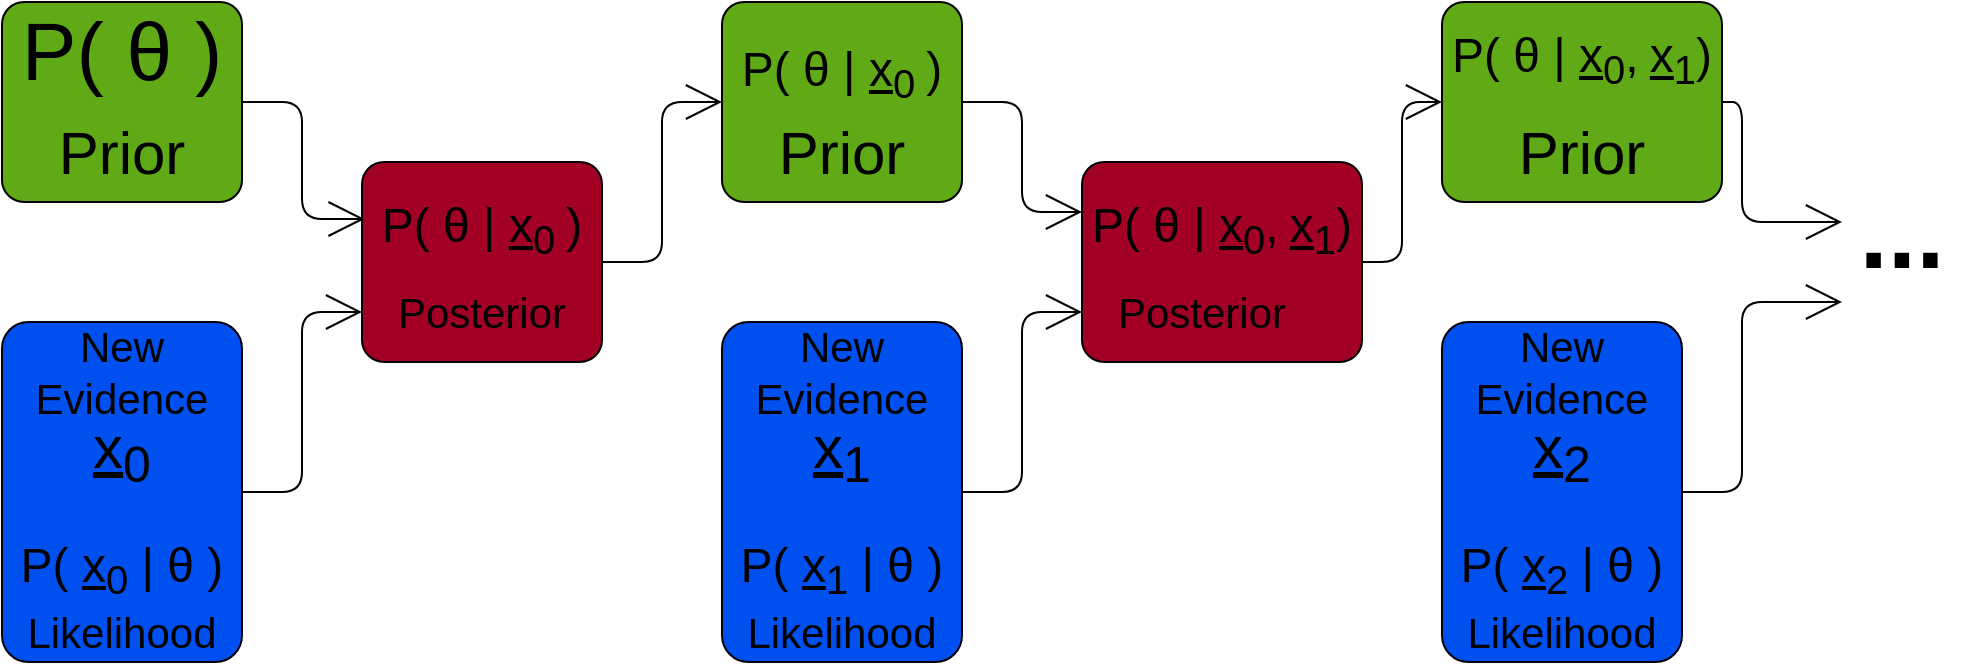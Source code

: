 <mxfile>
    <diagram id="Kskh3yuvQKe4s_Mfo4YT" name="Page-1">
        <mxGraphModel dx="1050" dy="1017" grid="1" gridSize="10" guides="1" tooltips="1" connect="1" arrows="1" fold="1" page="1" pageScale="1" pageWidth="850" pageHeight="1100" math="0" shadow="0">
            <root>
                <mxCell id="0"/>
                <mxCell id="1" parent="0"/>
                <mxCell id="50" style="edgeStyle=orthogonalEdgeStyle;html=1;exitX=1;exitY=0.5;exitDx=0;exitDy=0;fontSize=21;fontColor=#000000;endArrow=open;endFill=0;endSize=16;entryX=0.011;entryY=0.285;entryDx=0;entryDy=0;entryPerimeter=0;" edge="1" parent="1" source="33" target="41">
                    <mxGeometry relative="1" as="geometry">
                        <mxPoint x="210" y="170" as="targetPoint"/>
                    </mxGeometry>
                </mxCell>
                <mxCell id="33" value="" style="rounded=1;whiteSpace=wrap;html=1;fontSize=50;strokeColor=#000000;arcSize=11;fillColor=#60a917;fontColor=#ffffff;" vertex="1" parent="1">
                    <mxGeometry x="40" y="40" width="120" height="100" as="geometry"/>
                </mxCell>
                <mxCell id="34" value="&lt;font style=&quot;font-size: 41px;&quot;&gt;P( θ&lt;span style=&quot;font-size: 41px;&quot;&gt;&lt;sub style=&quot;font-size: 41px;&quot;&gt;&amp;nbsp;&lt;/sub&gt;&lt;/span&gt;)&lt;/font&gt;" style="text;html=1;strokeColor=none;fillColor=none;align=center;verticalAlign=middle;whiteSpace=wrap;rounded=0;fontSize=41;fontColor=#000000;" vertex="1" parent="1">
                    <mxGeometry x="40" y="40" width="120" height="60" as="geometry"/>
                </mxCell>
                <mxCell id="35" value="Prior" style="text;html=1;strokeColor=none;fillColor=none;align=center;verticalAlign=middle;whiteSpace=wrap;rounded=0;fontSize=30;fontColor=#000000;" vertex="1" parent="1">
                    <mxGeometry x="70" y="100" width="60" height="30" as="geometry"/>
                </mxCell>
                <mxCell id="51" style="edgeStyle=orthogonalEdgeStyle;html=1;exitX=1;exitY=0.5;exitDx=0;exitDy=0;fontSize=21;fontColor=#000000;endArrow=open;endFill=0;endSize=16;entryX=0;entryY=0.75;entryDx=0;entryDy=0;" edge="1" parent="1" source="36" target="41">
                    <mxGeometry relative="1" as="geometry">
                        <mxPoint x="200" y="190" as="targetPoint"/>
                    </mxGeometry>
                </mxCell>
                <mxCell id="36" value="" style="rounded=1;whiteSpace=wrap;html=1;fontSize=50;strokeColor=#000000;arcSize=11;fillColor=#0050ef;fontColor=#ffffff;" vertex="1" parent="1">
                    <mxGeometry x="40" y="200" width="120" height="170" as="geometry"/>
                </mxCell>
                <mxCell id="37" value="&lt;u&gt;x&lt;/u&gt;&lt;sub&gt;0&lt;/sub&gt;" style="text;html=1;strokeColor=none;fillColor=none;align=center;verticalAlign=middle;whiteSpace=wrap;rounded=0;fontSize=30;fontColor=#000000;" vertex="1" parent="1">
                    <mxGeometry x="50" y="250" width="100" height="30" as="geometry"/>
                </mxCell>
                <mxCell id="38" value="&lt;span style=&quot;font-size: 21px;&quot;&gt;New Evidence&lt;/span&gt;" style="text;html=1;strokeColor=none;fillColor=none;align=center;verticalAlign=middle;whiteSpace=wrap;rounded=0;fontSize=21;fontColor=#000000;" vertex="1" parent="1">
                    <mxGeometry x="40" y="200" width="120" height="50" as="geometry"/>
                </mxCell>
                <mxCell id="39" value="&lt;span style=&quot;font-size: 21px&quot;&gt;Likelihood&lt;/span&gt;" style="text;html=1;strokeColor=none;fillColor=none;align=center;verticalAlign=middle;whiteSpace=wrap;rounded=0;fontSize=21;fontColor=#000000;" vertex="1" parent="1">
                    <mxGeometry x="40" y="340" width="120" height="30" as="geometry"/>
                </mxCell>
                <mxCell id="40" value="&lt;font style=&quot;font-size: 24px&quot;&gt;P( &lt;u&gt;x&lt;/u&gt;&lt;sub&gt;0&lt;/sub&gt;&lt;sub style=&quot;font-size: 24px&quot;&gt;&amp;nbsp;&lt;/sub&gt;| θ )&lt;/font&gt;" style="text;html=1;strokeColor=none;fillColor=none;align=center;verticalAlign=middle;whiteSpace=wrap;rounded=0;fontSize=24;fontColor=#000000;" vertex="1" parent="1">
                    <mxGeometry x="45" y="310" width="110" height="30" as="geometry"/>
                </mxCell>
                <mxCell id="53" style="edgeStyle=orthogonalEdgeStyle;html=1;exitX=1;exitY=0.5;exitDx=0;exitDy=0;fontSize=21;fontColor=#000000;endArrow=open;endFill=0;endSize=16;entryX=0;entryY=0.5;entryDx=0;entryDy=0;" edge="1" parent="1" source="41" target="47">
                    <mxGeometry relative="1" as="geometry">
                        <mxPoint x="360" y="90" as="targetPoint"/>
                    </mxGeometry>
                </mxCell>
                <mxCell id="41" value="" style="rounded=1;whiteSpace=wrap;html=1;fontSize=50;strokeColor=#000000;arcSize=11;fillColor=#a20025;fontColor=#ffffff;" vertex="1" parent="1">
                    <mxGeometry x="220" y="120" width="120" height="100" as="geometry"/>
                </mxCell>
                <mxCell id="42" value="&lt;span style=&quot;font-size: 21px&quot;&gt;Posterior&lt;/span&gt;" style="text;html=1;strokeColor=none;fillColor=none;align=center;verticalAlign=middle;whiteSpace=wrap;rounded=0;fontSize=21;fontColor=#000000;" vertex="1" parent="1">
                    <mxGeometry x="220" y="180" width="120" height="30" as="geometry"/>
                </mxCell>
                <mxCell id="43" value="&lt;font style=&quot;font-size: 24px&quot;&gt;P( θ&lt;sub style=&quot;font-size: 24px&quot;&gt;&amp;nbsp;&lt;/sub&gt;&lt;span style=&quot;font-size: 24px&quot;&gt;| &lt;u&gt;x&lt;/u&gt;&lt;sub&gt;0&amp;nbsp;&lt;/sub&gt;&lt;/span&gt;)&lt;/font&gt;" style="text;html=1;strokeColor=none;fillColor=none;align=center;verticalAlign=middle;whiteSpace=wrap;rounded=0;fontSize=24;fontColor=#000000;" vertex="1" parent="1">
                    <mxGeometry x="220" y="140" width="120" height="30" as="geometry"/>
                </mxCell>
                <mxCell id="62" style="edgeStyle=orthogonalEdgeStyle;html=1;exitX=1;exitY=0.5;exitDx=0;exitDy=0;fontSize=21;fontColor=#000000;endArrow=open;endFill=0;endSize=16;entryX=0;entryY=0.25;entryDx=0;entryDy=0;" edge="1" parent="1" source="47" target="59">
                    <mxGeometry relative="1" as="geometry">
                        <mxPoint x="530" y="180" as="targetPoint"/>
                    </mxGeometry>
                </mxCell>
                <mxCell id="47" value="" style="rounded=1;whiteSpace=wrap;html=1;fontSize=50;strokeColor=#000000;arcSize=11;fillColor=#60a917;fontColor=#ffffff;" vertex="1" parent="1">
                    <mxGeometry x="400" y="40" width="120" height="100" as="geometry"/>
                </mxCell>
                <mxCell id="48" value="&lt;span style=&quot;font-size: 24px&quot;&gt;P( θ&lt;/span&gt;&lt;sub style=&quot;font-size: 24px&quot;&gt;&amp;nbsp;&lt;/sub&gt;&lt;span style=&quot;font-size: 24px&quot;&gt;|&amp;nbsp;&lt;u&gt;x&lt;/u&gt;&lt;sub&gt;0&amp;nbsp;&lt;/sub&gt;&lt;/span&gt;&lt;span style=&quot;font-size: 24px&quot;&gt;)&lt;/span&gt;" style="text;html=1;strokeColor=none;fillColor=none;align=center;verticalAlign=middle;whiteSpace=wrap;rounded=0;fontSize=41;fontColor=#000000;" vertex="1" parent="1">
                    <mxGeometry x="405" y="40" width="110" height="60" as="geometry"/>
                </mxCell>
                <mxCell id="49" value="Prior" style="text;html=1;strokeColor=none;fillColor=none;align=center;verticalAlign=middle;whiteSpace=wrap;rounded=0;fontSize=30;fontColor=#000000;" vertex="1" parent="1">
                    <mxGeometry x="430" y="100" width="60" height="30" as="geometry"/>
                </mxCell>
                <mxCell id="64" style="edgeStyle=orthogonalEdgeStyle;html=1;exitX=1;exitY=0.5;exitDx=0;exitDy=0;entryX=0;entryY=0.75;entryDx=0;entryDy=0;fontSize=21;fontColor=#000000;endArrow=open;endFill=0;endSize=16;" edge="1" parent="1" source="54" target="59">
                    <mxGeometry relative="1" as="geometry"/>
                </mxCell>
                <mxCell id="54" value="" style="rounded=1;whiteSpace=wrap;html=1;fontSize=50;strokeColor=#000000;arcSize=11;fillColor=#0050ef;fontColor=#ffffff;" vertex="1" parent="1">
                    <mxGeometry x="400" y="200" width="120" height="170" as="geometry"/>
                </mxCell>
                <mxCell id="55" value="&lt;u&gt;x&lt;/u&gt;&lt;sub&gt;1&lt;/sub&gt;" style="text;html=1;strokeColor=none;fillColor=none;align=center;verticalAlign=middle;whiteSpace=wrap;rounded=0;fontSize=30;fontColor=#000000;" vertex="1" parent="1">
                    <mxGeometry x="410" y="250" width="100" height="30" as="geometry"/>
                </mxCell>
                <mxCell id="56" value="&lt;span style=&quot;font-size: 21px;&quot;&gt;New Evidence&lt;/span&gt;" style="text;html=1;strokeColor=none;fillColor=none;align=center;verticalAlign=middle;whiteSpace=wrap;rounded=0;fontSize=21;fontColor=#000000;" vertex="1" parent="1">
                    <mxGeometry x="400" y="200" width="120" height="50" as="geometry"/>
                </mxCell>
                <mxCell id="57" value="&lt;span style=&quot;font-size: 21px&quot;&gt;Likelihood&lt;/span&gt;" style="text;html=1;strokeColor=none;fillColor=none;align=center;verticalAlign=middle;whiteSpace=wrap;rounded=0;fontSize=21;fontColor=#000000;" vertex="1" parent="1">
                    <mxGeometry x="400" y="340" width="120" height="30" as="geometry"/>
                </mxCell>
                <mxCell id="58" value="&lt;font style=&quot;font-size: 24px&quot;&gt;P( &lt;u&gt;x&lt;/u&gt;&lt;sub&gt;1&lt;/sub&gt;&lt;sub style=&quot;font-size: 24px&quot;&gt;&amp;nbsp;&lt;/sub&gt;| θ )&lt;/font&gt;" style="text;html=1;strokeColor=none;fillColor=none;align=center;verticalAlign=middle;whiteSpace=wrap;rounded=0;fontSize=24;fontColor=#000000;" vertex="1" parent="1">
                    <mxGeometry x="405" y="310" width="110" height="30" as="geometry"/>
                </mxCell>
                <mxCell id="76" style="edgeStyle=orthogonalEdgeStyle;html=1;exitX=1;exitY=0.5;exitDx=0;exitDy=0;entryX=0;entryY=0.5;entryDx=0;entryDy=0;fontSize=21;fontColor=#000000;endArrow=open;endFill=0;endSize=16;" edge="1" parent="1" source="59" target="68">
                    <mxGeometry relative="1" as="geometry"/>
                </mxCell>
                <mxCell id="59" value="" style="rounded=1;whiteSpace=wrap;html=1;fontSize=50;strokeColor=#000000;arcSize=11;fillColor=#a20025;fontColor=#ffffff;" vertex="1" parent="1">
                    <mxGeometry x="580" y="120" width="140" height="100" as="geometry"/>
                </mxCell>
                <mxCell id="60" value="&lt;span style=&quot;font-size: 21px&quot;&gt;Posterior&lt;/span&gt;" style="text;html=1;strokeColor=none;fillColor=none;align=center;verticalAlign=middle;whiteSpace=wrap;rounded=0;fontSize=21;fontColor=#000000;" vertex="1" parent="1">
                    <mxGeometry x="580" y="180" width="120" height="30" as="geometry"/>
                </mxCell>
                <mxCell id="61" value="&lt;font style=&quot;font-size: 24px&quot;&gt;P( θ&lt;sub style=&quot;font-size: 24px&quot;&gt;&amp;nbsp;&lt;/sub&gt;&lt;span style=&quot;font-size: 24px&quot;&gt;|&amp;nbsp;&lt;/span&gt;&lt;u&gt;x&lt;/u&gt;&lt;sub&gt;0&lt;/sub&gt;,&lt;sub&gt;&amp;nbsp;&lt;/sub&gt;&lt;u&gt;x&lt;/u&gt;&lt;sub&gt;1&lt;/sub&gt;)&lt;/font&gt;" style="text;html=1;strokeColor=none;fillColor=none;align=center;verticalAlign=middle;whiteSpace=wrap;rounded=0;fontSize=24;fontColor=#000000;" vertex="1" parent="1">
                    <mxGeometry x="580" y="140" width="140" height="30" as="geometry"/>
                </mxCell>
                <mxCell id="78" style="edgeStyle=orthogonalEdgeStyle;html=1;exitX=1;exitY=0.5;exitDx=0;exitDy=0;fontSize=21;fontColor=#000000;endArrow=open;endFill=0;endSize=16;" edge="1" parent="1" source="68">
                    <mxGeometry relative="1" as="geometry">
                        <mxPoint x="960" y="150" as="targetPoint"/>
                        <Array as="points">
                            <mxPoint x="910" y="90"/>
                            <mxPoint x="910" y="150"/>
                        </Array>
                    </mxGeometry>
                </mxCell>
                <mxCell id="68" value="" style="rounded=1;whiteSpace=wrap;html=1;fontSize=50;strokeColor=#000000;arcSize=11;fillColor=#60a917;fontColor=#ffffff;" vertex="1" parent="1">
                    <mxGeometry x="760" y="40" width="140" height="100" as="geometry"/>
                </mxCell>
                <mxCell id="70" value="Prior" style="text;html=1;strokeColor=none;fillColor=none;align=center;verticalAlign=middle;whiteSpace=wrap;rounded=0;fontSize=30;fontColor=#000000;" vertex="1" parent="1">
                    <mxGeometry x="800" y="100" width="60" height="30" as="geometry"/>
                </mxCell>
                <mxCell id="77" style="edgeStyle=orthogonalEdgeStyle;html=1;exitX=1;exitY=0.5;exitDx=0;exitDy=0;fontSize=21;fontColor=#000000;endArrow=open;endFill=0;endSize=16;" edge="1" parent="1" source="71">
                    <mxGeometry relative="1" as="geometry">
                        <mxPoint x="960" y="190" as="targetPoint"/>
                        <Array as="points">
                            <mxPoint x="910" y="285"/>
                            <mxPoint x="910" y="190"/>
                        </Array>
                    </mxGeometry>
                </mxCell>
                <mxCell id="71" value="" style="rounded=1;whiteSpace=wrap;html=1;fontSize=50;strokeColor=#000000;arcSize=11;fillColor=#0050ef;fontColor=#ffffff;" vertex="1" parent="1">
                    <mxGeometry x="760" y="200" width="120" height="170" as="geometry"/>
                </mxCell>
                <mxCell id="72" value="&lt;u&gt;x&lt;/u&gt;&lt;sub&gt;2&lt;/sub&gt;" style="text;html=1;strokeColor=none;fillColor=none;align=center;verticalAlign=middle;whiteSpace=wrap;rounded=0;fontSize=30;fontColor=#000000;" vertex="1" parent="1">
                    <mxGeometry x="770" y="250" width="100" height="30" as="geometry"/>
                </mxCell>
                <mxCell id="73" value="&lt;span style=&quot;font-size: 21px;&quot;&gt;New Evidence&lt;/span&gt;" style="text;html=1;strokeColor=none;fillColor=none;align=center;verticalAlign=middle;whiteSpace=wrap;rounded=0;fontSize=21;fontColor=#000000;" vertex="1" parent="1">
                    <mxGeometry x="760" y="200" width="120" height="50" as="geometry"/>
                </mxCell>
                <mxCell id="74" value="&lt;span style=&quot;font-size: 21px&quot;&gt;Likelihood&lt;/span&gt;" style="text;html=1;strokeColor=none;fillColor=none;align=center;verticalAlign=middle;whiteSpace=wrap;rounded=0;fontSize=21;fontColor=#000000;" vertex="1" parent="1">
                    <mxGeometry x="760" y="340" width="120" height="30" as="geometry"/>
                </mxCell>
                <mxCell id="75" value="&lt;font style=&quot;font-size: 24px&quot;&gt;P( &lt;u&gt;x&lt;/u&gt;&lt;sub&gt;2&lt;/sub&gt;&lt;sub style=&quot;font-size: 24px&quot;&gt;&amp;nbsp;&lt;/sub&gt;| θ )&lt;/font&gt;" style="text;html=1;strokeColor=none;fillColor=none;align=center;verticalAlign=middle;whiteSpace=wrap;rounded=0;fontSize=24;fontColor=#000000;" vertex="1" parent="1">
                    <mxGeometry x="765" y="310" width="110" height="30" as="geometry"/>
                </mxCell>
                <mxCell id="79" value="..." style="text;html=1;strokeColor=none;fillColor=none;align=center;verticalAlign=middle;whiteSpace=wrap;rounded=0;fontSize=51;fontColor=#000000;fontStyle=1" vertex="1" parent="1">
                    <mxGeometry x="960" y="140" width="60" height="30" as="geometry"/>
                </mxCell>
                <mxCell id="80" value="&lt;font style=&quot;font-size: 24px&quot;&gt;P( θ&lt;sub style=&quot;font-size: 24px&quot;&gt;&amp;nbsp;&lt;/sub&gt;&lt;span style=&quot;font-size: 24px&quot;&gt;|&amp;nbsp;&lt;/span&gt;&lt;u&gt;x&lt;/u&gt;&lt;sub&gt;0&lt;/sub&gt;,&lt;sub&gt;&amp;nbsp;&lt;/sub&gt;&lt;u&gt;x&lt;/u&gt;&lt;sub&gt;1&lt;/sub&gt;)&lt;/font&gt;" style="text;html=1;strokeColor=none;fillColor=none;align=center;verticalAlign=middle;whiteSpace=wrap;rounded=0;fontSize=24;fontColor=#000000;" vertex="1" parent="1">
                    <mxGeometry x="760" y="55" width="140" height="30" as="geometry"/>
                </mxCell>
            </root>
        </mxGraphModel>
    </diagram>
</mxfile>